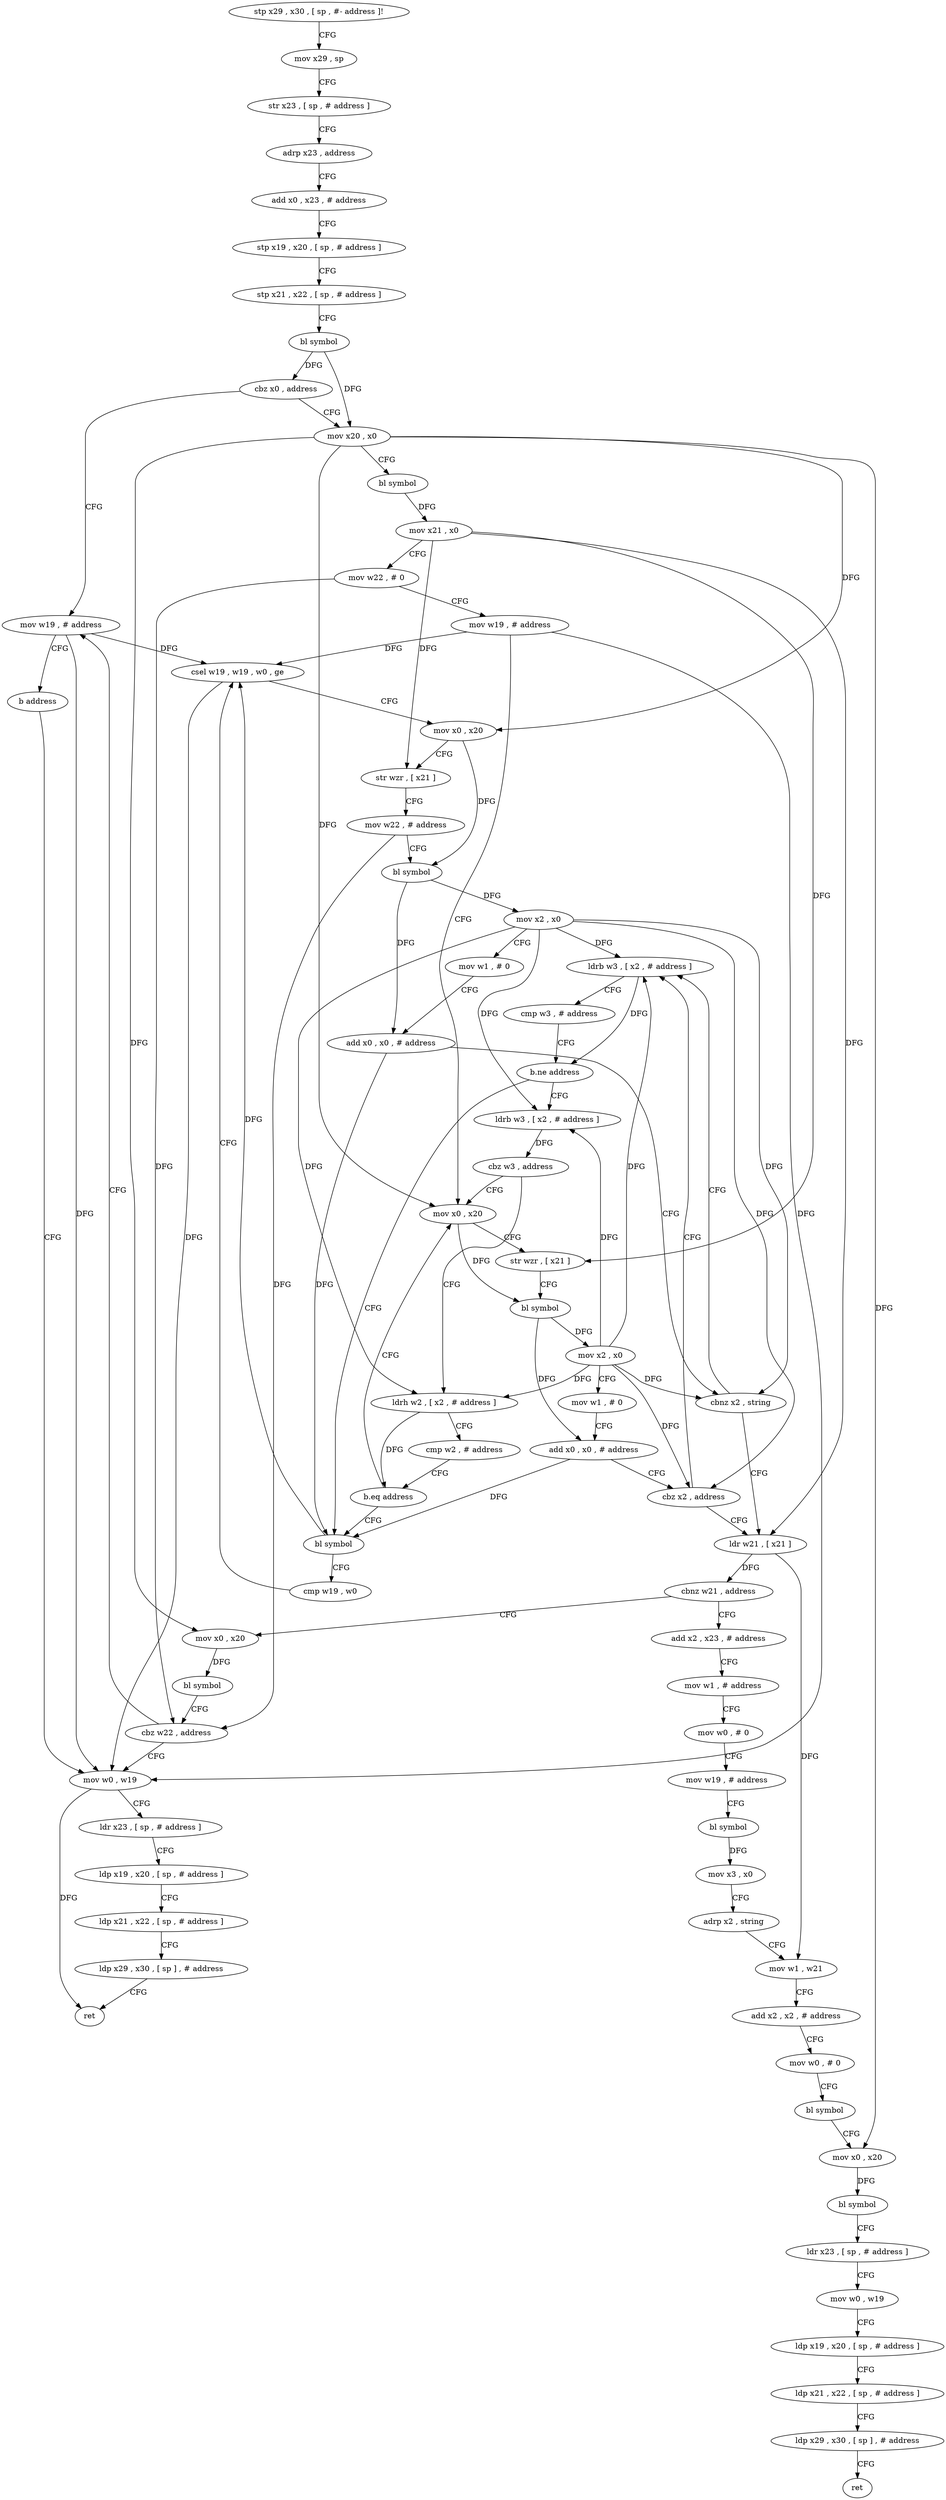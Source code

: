 digraph "func" {
"4264024" [label = "stp x29 , x30 , [ sp , #- address ]!" ]
"4264028" [label = "mov x29 , sp" ]
"4264032" [label = "str x23 , [ sp , # address ]" ]
"4264036" [label = "adrp x23 , address" ]
"4264040" [label = "add x0 , x23 , # address" ]
"4264044" [label = "stp x19 , x20 , [ sp , # address ]" ]
"4264048" [label = "stp x21 , x22 , [ sp , # address ]" ]
"4264052" [label = "bl symbol" ]
"4264056" [label = "cbz x0 , address" ]
"4264308" [label = "mov w19 , # address" ]
"4264060" [label = "mov x20 , x0" ]
"4264312" [label = "b address" ]
"4264204" [label = "mov w0 , w19" ]
"4264064" [label = "bl symbol" ]
"4264068" [label = "mov x21 , x0" ]
"4264072" [label = "mov w22 , # 0" ]
"4264076" [label = "mov w19 , # address" ]
"4264080" [label = "mov x0 , x20" ]
"4264208" [label = "ldr x23 , [ sp , # address ]" ]
"4264212" [label = "ldp x19 , x20 , [ sp , # address ]" ]
"4264216" [label = "ldp x21 , x22 , [ sp , # address ]" ]
"4264220" [label = "ldp x29 , x30 , [ sp ] , # address" ]
"4264224" [label = "ret" ]
"4264184" [label = "ldr w21 , [ x21 ]" ]
"4264188" [label = "cbnz w21 , address" ]
"4264232" [label = "add x2 , x23 , # address" ]
"4264192" [label = "mov x0 , x20" ]
"4264108" [label = "ldrb w3 , [ x2 , # address ]" ]
"4264112" [label = "cmp w3 , # address" ]
"4264116" [label = "b.ne address" ]
"4264140" [label = "bl symbol" ]
"4264120" [label = "ldrb w3 , [ x2 , # address ]" ]
"4264236" [label = "mov w1 , # address" ]
"4264240" [label = "mov w0 , # 0" ]
"4264244" [label = "mov w19 , # address" ]
"4264248" [label = "bl symbol" ]
"4264252" [label = "mov x3 , x0" ]
"4264256" [label = "adrp x2 , string" ]
"4264260" [label = "mov w1 , w21" ]
"4264264" [label = "add x2 , x2 , # address" ]
"4264268" [label = "mov w0 , # 0" ]
"4264272" [label = "bl symbol" ]
"4264276" [label = "mov x0 , x20" ]
"4264280" [label = "bl symbol" ]
"4264284" [label = "ldr x23 , [ sp , # address ]" ]
"4264288" [label = "mov w0 , w19" ]
"4264292" [label = "ldp x19 , x20 , [ sp , # address ]" ]
"4264296" [label = "ldp x21 , x22 , [ sp , # address ]" ]
"4264300" [label = "ldp x29 , x30 , [ sp ] , # address" ]
"4264304" [label = "ret" ]
"4264196" [label = "bl symbol" ]
"4264200" [label = "cbz w22 , address" ]
"4264144" [label = "cmp w19 , w0" ]
"4264148" [label = "csel w19 , w19 , w0 , ge" ]
"4264152" [label = "mov x0 , x20" ]
"4264156" [label = "str wzr , [ x21 ]" ]
"4264160" [label = "mov w22 , # address" ]
"4264164" [label = "bl symbol" ]
"4264168" [label = "mov x2 , x0" ]
"4264172" [label = "mov w1 , # 0" ]
"4264176" [label = "add x0 , x0 , # address" ]
"4264180" [label = "cbnz x2 , string" ]
"4264124" [label = "cbz w3 , address" ]
"4264128" [label = "ldrh w2 , [ x2 , # address ]" ]
"4264084" [label = "str wzr , [ x21 ]" ]
"4264088" [label = "bl symbol" ]
"4264092" [label = "mov x2 , x0" ]
"4264096" [label = "mov w1 , # 0" ]
"4264100" [label = "add x0 , x0 , # address" ]
"4264104" [label = "cbz x2 , address" ]
"4264132" [label = "cmp w2 , # address" ]
"4264136" [label = "b.eq address" ]
"4264024" -> "4264028" [ label = "CFG" ]
"4264028" -> "4264032" [ label = "CFG" ]
"4264032" -> "4264036" [ label = "CFG" ]
"4264036" -> "4264040" [ label = "CFG" ]
"4264040" -> "4264044" [ label = "CFG" ]
"4264044" -> "4264048" [ label = "CFG" ]
"4264048" -> "4264052" [ label = "CFG" ]
"4264052" -> "4264056" [ label = "DFG" ]
"4264052" -> "4264060" [ label = "DFG" ]
"4264056" -> "4264308" [ label = "CFG" ]
"4264056" -> "4264060" [ label = "CFG" ]
"4264308" -> "4264312" [ label = "CFG" ]
"4264308" -> "4264204" [ label = "DFG" ]
"4264308" -> "4264148" [ label = "DFG" ]
"4264060" -> "4264064" [ label = "CFG" ]
"4264060" -> "4264080" [ label = "DFG" ]
"4264060" -> "4264276" [ label = "DFG" ]
"4264060" -> "4264192" [ label = "DFG" ]
"4264060" -> "4264152" [ label = "DFG" ]
"4264312" -> "4264204" [ label = "CFG" ]
"4264204" -> "4264208" [ label = "CFG" ]
"4264204" -> "4264224" [ label = "DFG" ]
"4264064" -> "4264068" [ label = "DFG" ]
"4264068" -> "4264072" [ label = "CFG" ]
"4264068" -> "4264084" [ label = "DFG" ]
"4264068" -> "4264184" [ label = "DFG" ]
"4264068" -> "4264156" [ label = "DFG" ]
"4264072" -> "4264076" [ label = "CFG" ]
"4264072" -> "4264200" [ label = "DFG" ]
"4264076" -> "4264080" [ label = "CFG" ]
"4264076" -> "4264204" [ label = "DFG" ]
"4264076" -> "4264148" [ label = "DFG" ]
"4264080" -> "4264084" [ label = "CFG" ]
"4264080" -> "4264088" [ label = "DFG" ]
"4264208" -> "4264212" [ label = "CFG" ]
"4264212" -> "4264216" [ label = "CFG" ]
"4264216" -> "4264220" [ label = "CFG" ]
"4264220" -> "4264224" [ label = "CFG" ]
"4264184" -> "4264188" [ label = "DFG" ]
"4264184" -> "4264260" [ label = "DFG" ]
"4264188" -> "4264232" [ label = "CFG" ]
"4264188" -> "4264192" [ label = "CFG" ]
"4264232" -> "4264236" [ label = "CFG" ]
"4264192" -> "4264196" [ label = "DFG" ]
"4264108" -> "4264112" [ label = "CFG" ]
"4264108" -> "4264116" [ label = "DFG" ]
"4264112" -> "4264116" [ label = "CFG" ]
"4264116" -> "4264140" [ label = "CFG" ]
"4264116" -> "4264120" [ label = "CFG" ]
"4264140" -> "4264144" [ label = "CFG" ]
"4264140" -> "4264148" [ label = "DFG" ]
"4264120" -> "4264124" [ label = "DFG" ]
"4264236" -> "4264240" [ label = "CFG" ]
"4264240" -> "4264244" [ label = "CFG" ]
"4264244" -> "4264248" [ label = "CFG" ]
"4264248" -> "4264252" [ label = "DFG" ]
"4264252" -> "4264256" [ label = "CFG" ]
"4264256" -> "4264260" [ label = "CFG" ]
"4264260" -> "4264264" [ label = "CFG" ]
"4264264" -> "4264268" [ label = "CFG" ]
"4264268" -> "4264272" [ label = "CFG" ]
"4264272" -> "4264276" [ label = "CFG" ]
"4264276" -> "4264280" [ label = "DFG" ]
"4264280" -> "4264284" [ label = "CFG" ]
"4264284" -> "4264288" [ label = "CFG" ]
"4264288" -> "4264292" [ label = "CFG" ]
"4264292" -> "4264296" [ label = "CFG" ]
"4264296" -> "4264300" [ label = "CFG" ]
"4264300" -> "4264304" [ label = "CFG" ]
"4264196" -> "4264200" [ label = "CFG" ]
"4264200" -> "4264308" [ label = "CFG" ]
"4264200" -> "4264204" [ label = "CFG" ]
"4264144" -> "4264148" [ label = "CFG" ]
"4264148" -> "4264152" [ label = "CFG" ]
"4264148" -> "4264204" [ label = "DFG" ]
"4264152" -> "4264156" [ label = "CFG" ]
"4264152" -> "4264164" [ label = "DFG" ]
"4264156" -> "4264160" [ label = "CFG" ]
"4264160" -> "4264164" [ label = "CFG" ]
"4264160" -> "4264200" [ label = "DFG" ]
"4264164" -> "4264168" [ label = "DFG" ]
"4264164" -> "4264176" [ label = "DFG" ]
"4264168" -> "4264172" [ label = "CFG" ]
"4264168" -> "4264104" [ label = "DFG" ]
"4264168" -> "4264108" [ label = "DFG" ]
"4264168" -> "4264120" [ label = "DFG" ]
"4264168" -> "4264128" [ label = "DFG" ]
"4264168" -> "4264180" [ label = "DFG" ]
"4264172" -> "4264176" [ label = "CFG" ]
"4264176" -> "4264180" [ label = "CFG" ]
"4264176" -> "4264140" [ label = "DFG" ]
"4264180" -> "4264108" [ label = "CFG" ]
"4264180" -> "4264184" [ label = "CFG" ]
"4264124" -> "4264080" [ label = "CFG" ]
"4264124" -> "4264128" [ label = "CFG" ]
"4264128" -> "4264132" [ label = "CFG" ]
"4264128" -> "4264136" [ label = "DFG" ]
"4264084" -> "4264088" [ label = "CFG" ]
"4264088" -> "4264092" [ label = "DFG" ]
"4264088" -> "4264100" [ label = "DFG" ]
"4264092" -> "4264096" [ label = "CFG" ]
"4264092" -> "4264104" [ label = "DFG" ]
"4264092" -> "4264108" [ label = "DFG" ]
"4264092" -> "4264120" [ label = "DFG" ]
"4264092" -> "4264128" [ label = "DFG" ]
"4264092" -> "4264180" [ label = "DFG" ]
"4264096" -> "4264100" [ label = "CFG" ]
"4264100" -> "4264104" [ label = "CFG" ]
"4264100" -> "4264140" [ label = "DFG" ]
"4264104" -> "4264184" [ label = "CFG" ]
"4264104" -> "4264108" [ label = "CFG" ]
"4264132" -> "4264136" [ label = "CFG" ]
"4264136" -> "4264080" [ label = "CFG" ]
"4264136" -> "4264140" [ label = "CFG" ]
}
